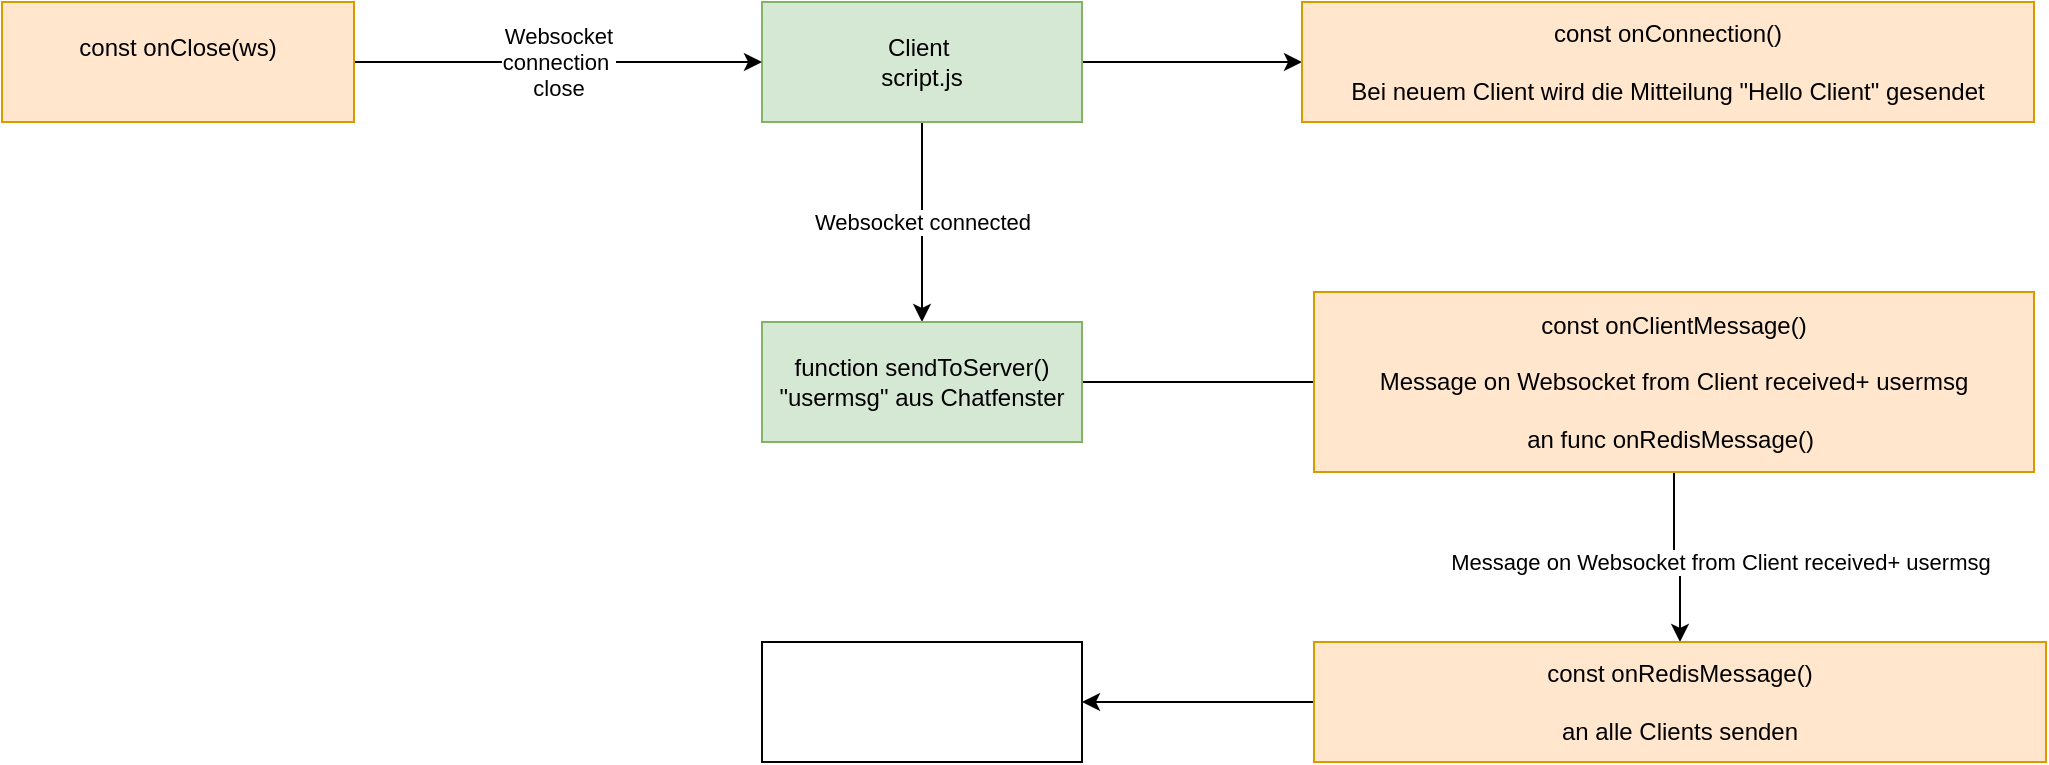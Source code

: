 <mxfile version="21.2.8" type="device">
  <diagram name="Seite-1" id="hpTawFlPPX_jFgcMbi0m">
    <mxGraphModel dx="1434" dy="844" grid="1" gridSize="10" guides="1" tooltips="1" connect="1" arrows="1" fold="1" page="1" pageScale="1" pageWidth="1169" pageHeight="827" math="0" shadow="0">
      <root>
        <mxCell id="0" />
        <mxCell id="1" parent="0" />
        <mxCell id="vUBPVcn0IorBo8z8sTvL-3" value="Websocket connected" style="edgeStyle=orthogonalEdgeStyle;rounded=0;orthogonalLoop=1;jettySize=auto;html=1;entryX=0.5;entryY=0;entryDx=0;entryDy=0;" parent="1" source="vUBPVcn0IorBo8z8sTvL-1" target="vUBPVcn0IorBo8z8sTvL-2" edge="1">
          <mxGeometry relative="1" as="geometry" />
        </mxCell>
        <mxCell id="vUBPVcn0IorBo8z8sTvL-12" style="edgeStyle=orthogonalEdgeStyle;rounded=0;orthogonalLoop=1;jettySize=auto;html=1;" parent="1" source="vUBPVcn0IorBo8z8sTvL-1" target="vUBPVcn0IorBo8z8sTvL-10" edge="1">
          <mxGeometry relative="1" as="geometry" />
        </mxCell>
        <mxCell id="vUBPVcn0IorBo8z8sTvL-1" value="Client&amp;nbsp;&lt;br&gt;script.js" style="rounded=0;whiteSpace=wrap;html=1;fillColor=#d5e8d4;strokeColor=#82b366;" parent="1" vertex="1">
          <mxGeometry x="420" y="80" width="160" height="60" as="geometry" />
        </mxCell>
        <mxCell id="vUBPVcn0IorBo8z8sTvL-5" style="edgeStyle=orthogonalEdgeStyle;rounded=0;orthogonalLoop=1;jettySize=auto;html=1;exitX=1;exitY=0.5;exitDx=0;exitDy=0;entryX=0;entryY=0.5;entryDx=0;entryDy=0;" parent="1" source="vUBPVcn0IorBo8z8sTvL-2" target="vUBPVcn0IorBo8z8sTvL-4" edge="1">
          <mxGeometry relative="1" as="geometry">
            <Array as="points">
              <mxPoint x="740" y="270" />
              <mxPoint x="740" y="270" />
            </Array>
          </mxGeometry>
        </mxCell>
        <mxCell id="vUBPVcn0IorBo8z8sTvL-2" value="function sendToServer()&lt;br&gt;&quot;usermsg&quot; aus Chatfenster" style="rounded=0;whiteSpace=wrap;html=1;fillColor=#d5e8d4;strokeColor=#82b366;" parent="1" vertex="1">
          <mxGeometry x="420" y="240" width="160" height="60" as="geometry" />
        </mxCell>
        <mxCell id="vUBPVcn0IorBo8z8sTvL-7" value="Message on Websocket from Client received+ usermsg" style="edgeStyle=orthogonalEdgeStyle;rounded=0;orthogonalLoop=1;jettySize=auto;html=1;" parent="1" source="vUBPVcn0IorBo8z8sTvL-4" target="vUBPVcn0IorBo8z8sTvL-6" edge="1">
          <mxGeometry x="0.077" y="20" relative="1" as="geometry">
            <mxPoint as="offset" />
          </mxGeometry>
        </mxCell>
        <mxCell id="vUBPVcn0IorBo8z8sTvL-4" value="const onClientMessage()&lt;br&gt;&lt;br&gt;Message on Websocket from Client received+ usermsg&lt;br&gt;&lt;br&gt;an func onRedisMessage()&amp;nbsp;" style="rounded=0;whiteSpace=wrap;html=1;fillColor=#ffe6cc;strokeColor=#d79b00;" parent="1" vertex="1">
          <mxGeometry x="696" y="225" width="360" height="90" as="geometry" />
        </mxCell>
        <mxCell id="vUBPVcn0IorBo8z8sTvL-9" style="edgeStyle=orthogonalEdgeStyle;rounded=0;orthogonalLoop=1;jettySize=auto;html=1;exitX=0;exitY=0.5;exitDx=0;exitDy=0;entryX=1;entryY=0.5;entryDx=0;entryDy=0;" parent="1" source="vUBPVcn0IorBo8z8sTvL-6" target="vUBPVcn0IorBo8z8sTvL-8" edge="1">
          <mxGeometry relative="1" as="geometry" />
        </mxCell>
        <mxCell id="vUBPVcn0IorBo8z8sTvL-6" value="const onRedisMessage()&lt;br&gt;&lt;br&gt;an alle Clients senden" style="rounded=0;whiteSpace=wrap;html=1;fillColor=#ffe6cc;strokeColor=#d79b00;" parent="1" vertex="1">
          <mxGeometry x="696" y="400" width="366" height="60" as="geometry" />
        </mxCell>
        <mxCell id="vUBPVcn0IorBo8z8sTvL-8" value="" style="rounded=0;whiteSpace=wrap;html=1;" parent="1" vertex="1">
          <mxGeometry x="420" y="400" width="160" height="60" as="geometry" />
        </mxCell>
        <mxCell id="vUBPVcn0IorBo8z8sTvL-10" value="const onConnection()&lt;br&gt;&lt;br&gt;Bei neuem Client wird die Mitteilung &quot;Hello Client&quot; gesendet&lt;br&gt;" style="rounded=0;whiteSpace=wrap;html=1;fillColor=#ffe6cc;strokeColor=#d79b00;" parent="1" vertex="1">
          <mxGeometry x="690" y="80" width="366" height="60" as="geometry" />
        </mxCell>
        <mxCell id="vUBPVcn0IorBo8z8sTvL-15" value="Websocket &lt;br&gt;connection&amp;nbsp;&lt;br&gt;close" style="edgeStyle=orthogonalEdgeStyle;rounded=0;orthogonalLoop=1;jettySize=auto;html=1;" parent="1" source="vUBPVcn0IorBo8z8sTvL-13" target="vUBPVcn0IorBo8z8sTvL-1" edge="1">
          <mxGeometry relative="1" as="geometry" />
        </mxCell>
        <mxCell id="vUBPVcn0IorBo8z8sTvL-13" value="const onClose(ws)&lt;br&gt;&lt;br&gt;" style="rounded=0;whiteSpace=wrap;html=1;fillColor=#ffe6cc;strokeColor=#d79b00;" parent="1" vertex="1">
          <mxGeometry x="40" y="80" width="176" height="60" as="geometry" />
        </mxCell>
      </root>
    </mxGraphModel>
  </diagram>
</mxfile>

